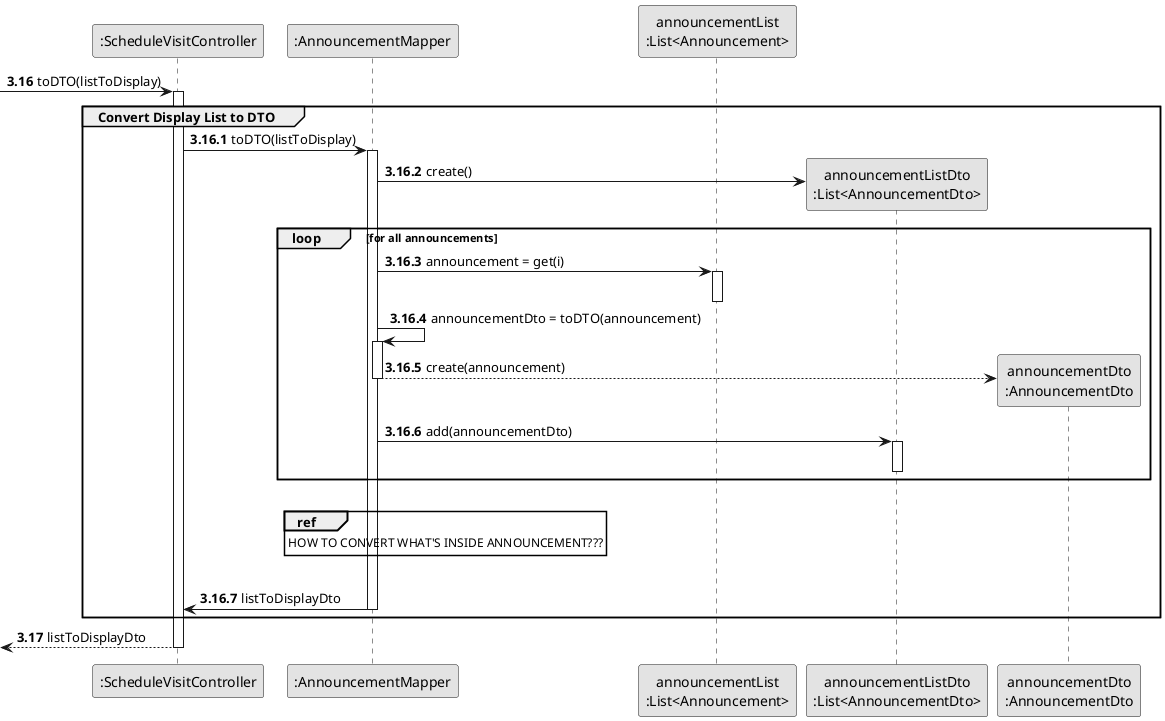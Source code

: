 @startuml
skinparam monochrome true
skinparam packageStyle rectangle
skinparam shadowing false


participant ":ScheduleVisitController" as CTRL
participant ":AnnouncementMapper" as MAPPER
participant "announcementList\n:List<Announcement>" as ANCLIST
participant "announcementListDto\n:List<AnnouncementDto>" as LISTDTO
participant "announcementDto\n:AnnouncementDto" as ANCDTO


autonumber 3.16

 -> CTRL : toDTO(listToDisplay)

activate CTRL

    autonumber 3.16.1

    group Convert Display List to DTO

        CTRL -> MAPPER : toDTO(listToDisplay)
        activate MAPPER

        MAPPER -> LISTDTO** : create()

        loop for all announcements

        MAPPER -> ANCLIST : announcement = get(i)
        activate ANCLIST
        deactivate ANCLIST

        MAPPER -> MAPPER : announcementDto = toDTO(announcement)
        activate MAPPER

            MAPPER --> ANCDTO**: create(announcement)
        deactivate MAPPER

        MAPPER -> LISTDTO : add(announcementDto)
        activate LISTDTO
        deactivate LISTDTO

        end loop
|||
        ref over MAPPER
            HOW TO CONVERT WHAT'S INSIDE ANNOUNCEMENT???
        end ref
|||
        MAPPER -> CTRL : listToDisplayDto

        deactivate MAPPER

    end group

    autonumber 3.17
    <-- CTRL  : listToDisplayDto
deactivate CTRL


@enduml




@enduml